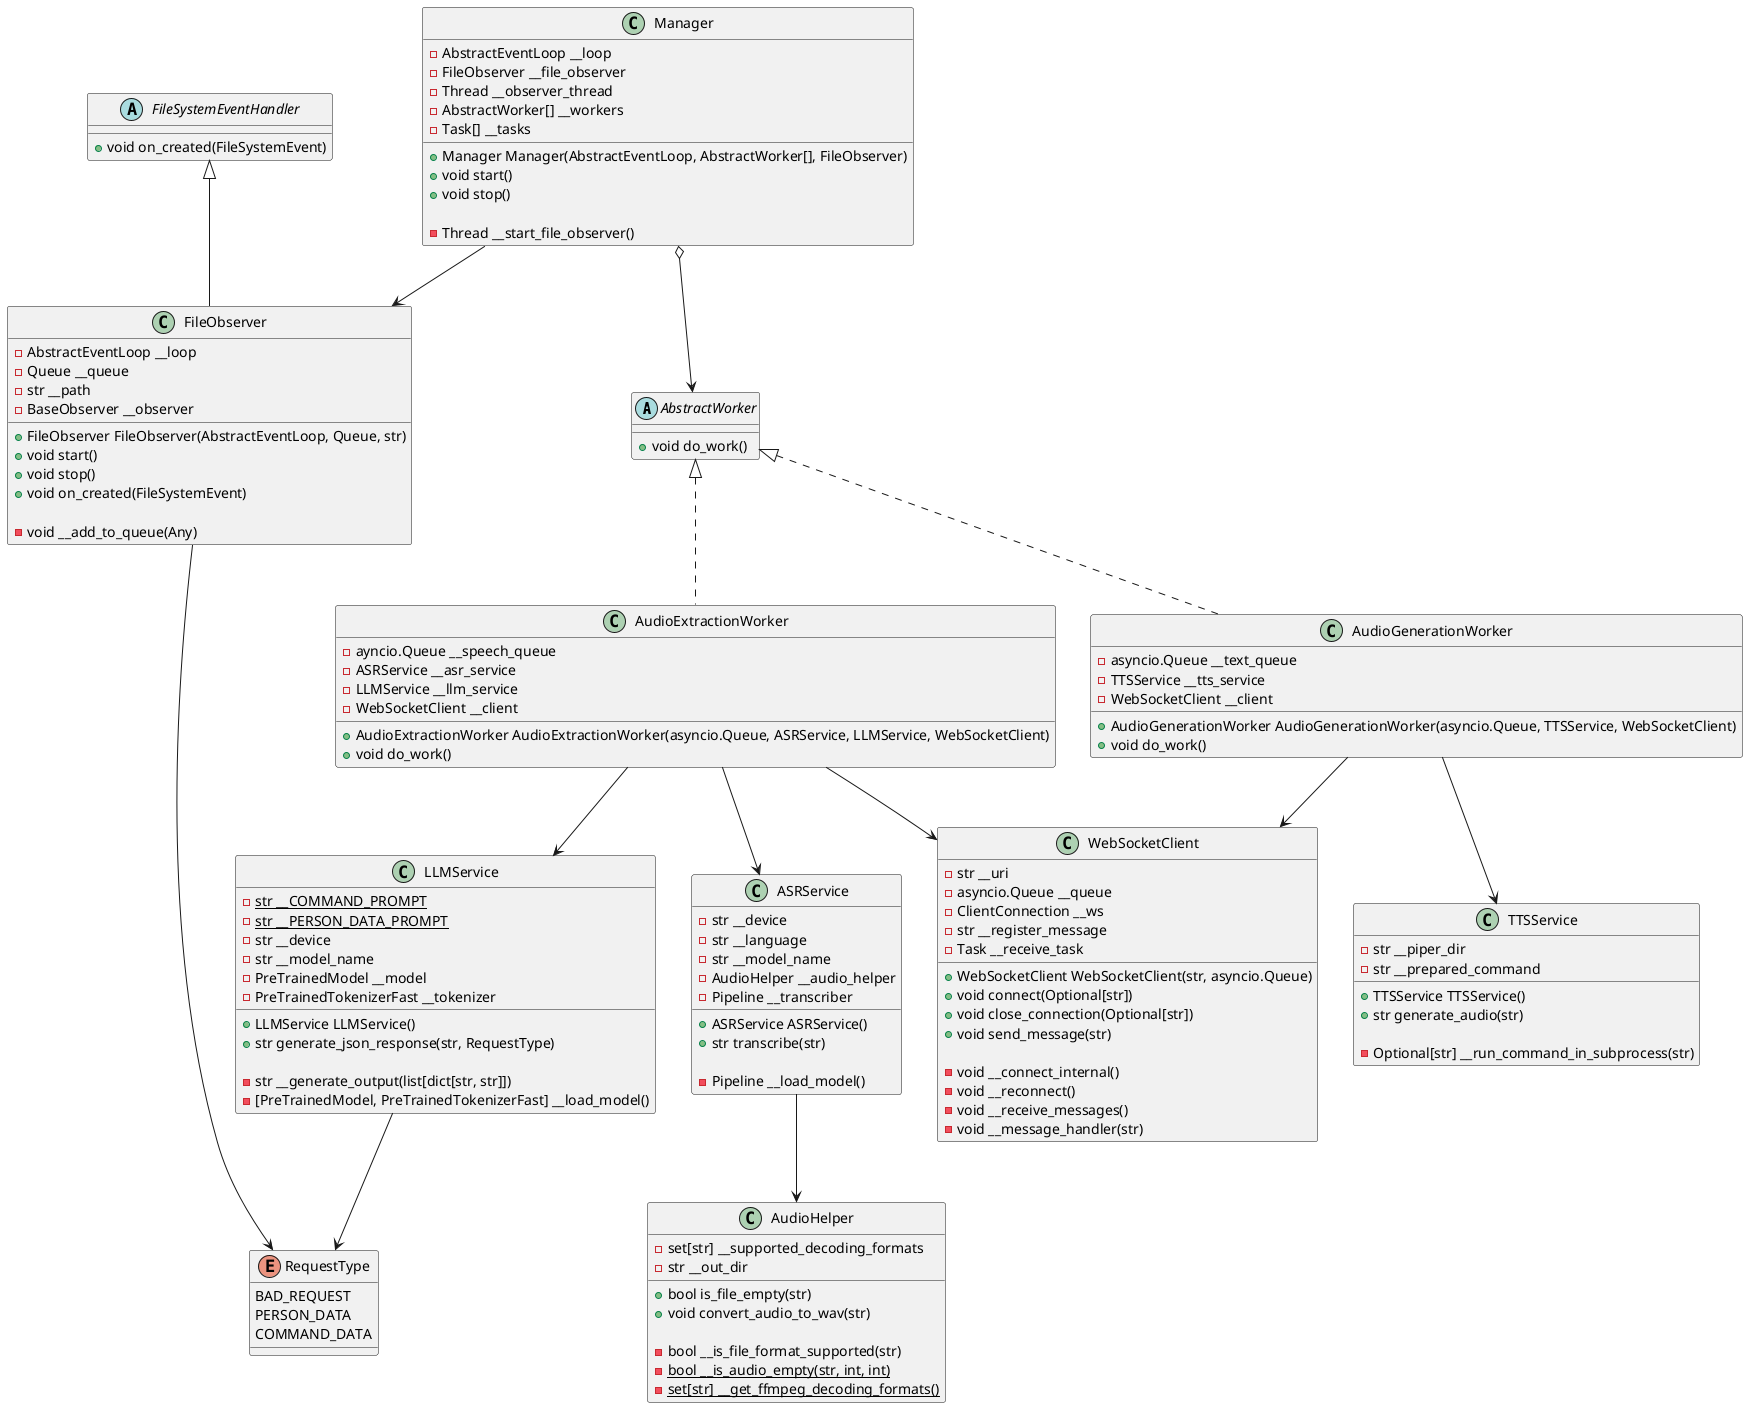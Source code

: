 @startuml

abstract class AbstractWorker{
+void do_work()
}

abstract class FileSystemEventHandler{
+void on_created(FileSystemEvent)
}

class FileObserver{
-AbstractEventLoop __loop
-Queue __queue
-str __path
-BaseObserver __observer

+FileObserver FileObserver(AbstractEventLoop, Queue, str)
+void start()
+void stop()
+void on_created(FileSystemEvent)

-void __add_to_queue(Any)
}

class Manager{
-AbstractEventLoop __loop
-FileObserver __file_observer
-Thread __observer_thread
-AbstractWorker[] __workers
-Task[] __tasks

+Manager Manager(AbstractEventLoop, AbstractWorker[], FileObserver)
+void start()
+void stop()

-Thread __start_file_observer()
}

class AudioExtractionWorker{
-ayncio.Queue __speech_queue
-ASRService __asr_service
-LLMService __llm_service
-WebSocketClient __client

+AudioExtractionWorker AudioExtractionWorker(asyncio.Queue, ASRService, LLMService, WebSocketClient)
+void do_work()
}

class AudioGenerationWorker{
-asyncio.Queue __text_queue
-TTSService __tts_service
-WebSocketClient __client

+AudioGenerationWorker AudioGenerationWorker(asyncio.Queue, TTSService, WebSocketClient)
+void do_work()
}

class ASRService{
-str __device
-str __language
-str __model_name
-AudioHelper __audio_helper
-Pipeline __transcriber

+ASRService ASRService()
+str transcribe(str)

-Pipeline __load_model()
}

class LLMService{
-{static}str __COMMAND_PROMPT
-{static}str __PERSON_DATA_PROMPT
-str __device
-str __model_name
-PreTrainedModel __model
-PreTrainedTokenizerFast __tokenizer

+LLMService LLMService()
+str generate_json_response(str, RequestType)

-str __generate_output(list[dict[str, str]])
-[PreTrainedModel, PreTrainedTokenizerFast] __load_model()
}

class TTSService{
-str __piper_dir
-str __prepared_command

+TTSService TTSService()
+str generate_audio(str)

-Optional[str] __run_command_in_subprocess(str)
}

class WebSocketClient{
-str __uri
-asyncio.Queue __queue
-ClientConnection __ws
-str __register_message
-Task __receive_task

+WebSocketClient WebSocketClient(str, asyncio.Queue)
+void connect(Optional[str])
+void close_connection(Optional[str])
+void send_message(str)

-void __connect_internal()
-void __reconnect()
-void __receive_messages()
-void __message_handler(str)
}


class AudioHelper{
-set[str] __supported_decoding_formats
-str __out_dir

+bool is_file_empty(str)
+void convert_audio_to_wav(str)

-bool __is_file_format_supported(str)
-{static}bool __is_audio_empty(str, int, int)
-{static}set[str] __get_ffmpeg_decoding_formats()
}

enum RequestType{
BAD_REQUEST
PERSON_DATA
COMMAND_DATA
}


Manager o--> AbstractWorker
Manager --> FileObserver
AbstractWorker <|.. AudioExtractionWorker
AbstractWorker <|.. AudioGenerationWorker
AudioExtractionWorker --> ASRService
AudioExtractionWorker --> LLMService
AudioExtractionWorker --> WebSocketClient
AudioGenerationWorker --> TTSService
AudioGenerationWorker --> WebSocketClient
FileSystemEventHandler <|-- FileObserver
ASRService --> AudioHelper
LLMService --> RequestType
FileObserver --> RequestType

@enduml